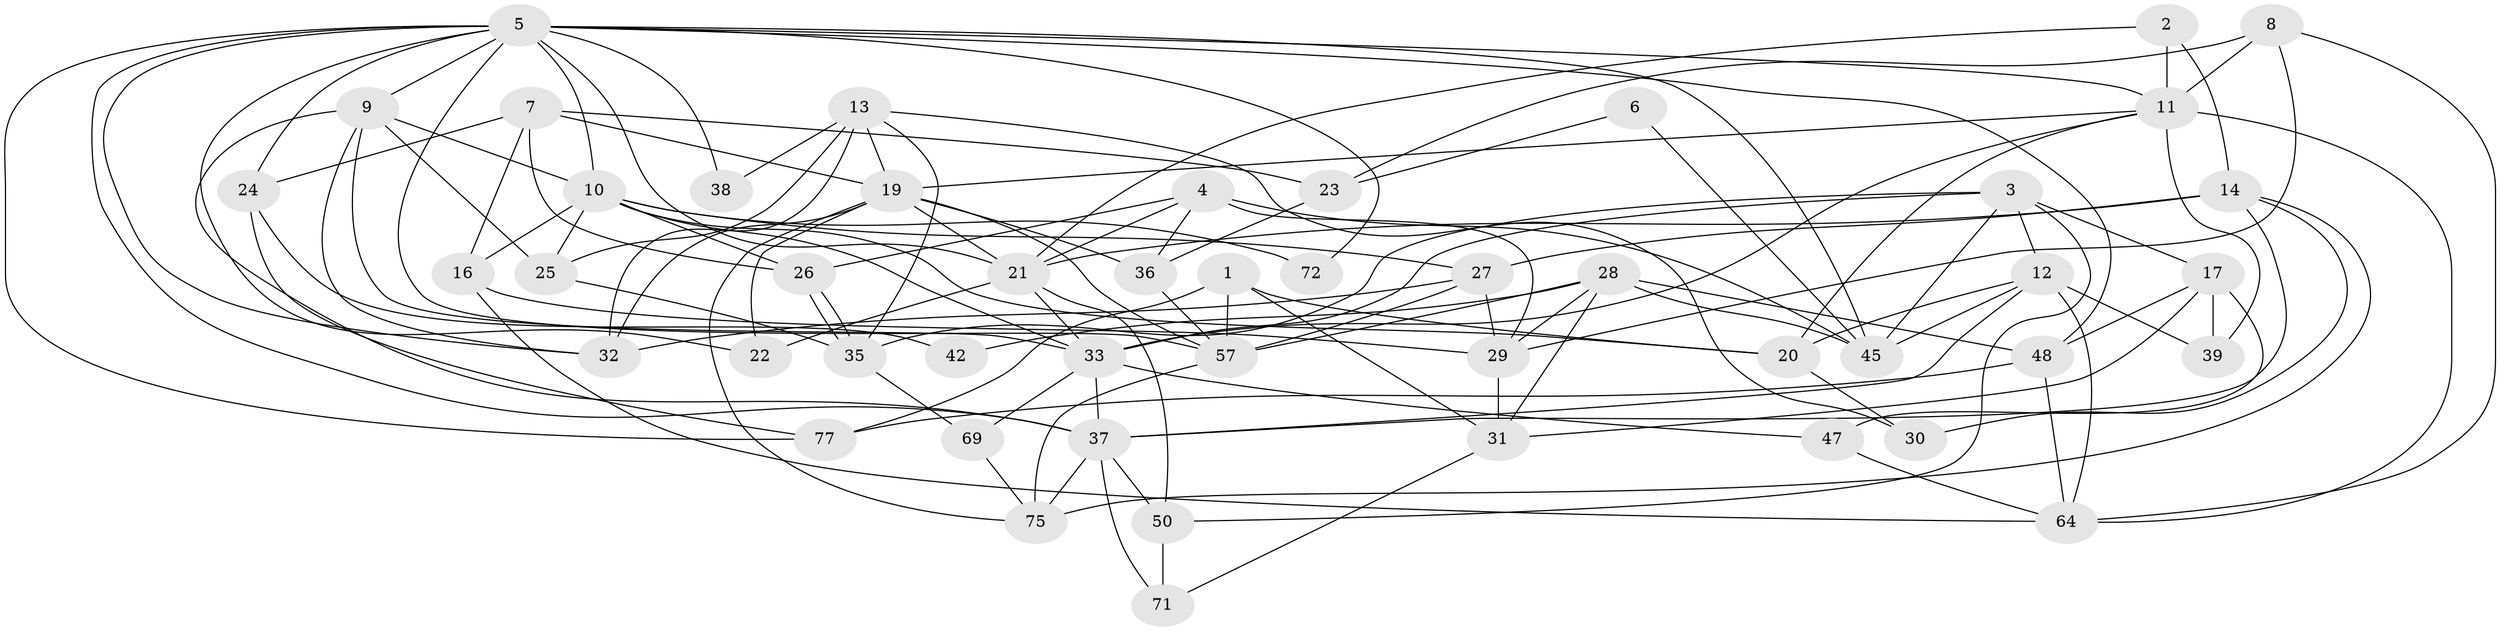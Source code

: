 // original degree distribution, {3: 0.2875, 4: 0.275, 5: 0.2125, 2: 0.1125, 6: 0.1, 12: 0.0125}
// Generated by graph-tools (version 1.1) at 2025/41/03/06/25 10:41:55]
// undirected, 48 vertices, 123 edges
graph export_dot {
graph [start="1"]
  node [color=gray90,style=filled];
  1 [super="+41"];
  2;
  3 [super="+18"];
  4 [super="+49"];
  5 [super="+56"];
  6;
  7 [super="+76"];
  8;
  9 [super="+43"];
  10 [super="+15"];
  11 [super="+70"];
  12 [super="+52"];
  13 [super="+60"];
  14 [super="+40"];
  16 [super="+51"];
  17 [super="+34"];
  19 [super="+80"];
  20 [super="+74"];
  21 [super="+66"];
  22;
  23 [super="+55"];
  24;
  25 [super="+61"];
  26;
  27 [super="+63"];
  28 [super="+46"];
  29 [super="+44"];
  30;
  31 [super="+68"];
  32 [super="+53"];
  33 [super="+58"];
  35;
  36 [super="+78"];
  37 [super="+54"];
  38;
  39;
  42;
  45 [super="+65"];
  47 [super="+67"];
  48 [super="+62"];
  50;
  57 [super="+59"];
  64 [super="+79"];
  69;
  71 [super="+73"];
  72;
  75;
  77;
  1 -- 57;
  1 -- 31;
  1 -- 20;
  1 -- 77;
  2 -- 21;
  2 -- 11 [weight=2];
  2 -- 14;
  3 -- 12;
  3 -- 33;
  3 -- 17;
  3 -- 50;
  3 -- 35;
  3 -- 45;
  4 -- 21;
  4 -- 26;
  4 -- 29;
  4 -- 45;
  4 -- 36;
  5 -- 21;
  5 -- 22;
  5 -- 77;
  5 -- 32;
  5 -- 37;
  5 -- 38;
  5 -- 72;
  5 -- 10;
  5 -- 11;
  5 -- 45;
  5 -- 48;
  5 -- 24;
  5 -- 57;
  5 -- 9;
  6 -- 45;
  6 -- 23;
  7 -- 19;
  7 -- 24;
  7 -- 16;
  7 -- 26;
  7 -- 23;
  8 -- 29;
  8 -- 11;
  8 -- 64;
  8 -- 23;
  9 -- 25;
  9 -- 32;
  9 -- 37;
  9 -- 10;
  9 -- 33;
  10 -- 33;
  10 -- 16;
  10 -- 26;
  10 -- 25 [weight=2];
  10 -- 20;
  10 -- 72;
  10 -- 27;
  11 -- 20;
  11 -- 64;
  11 -- 39;
  11 -- 19;
  11 -- 33;
  12 -- 37;
  12 -- 39;
  12 -- 45;
  12 -- 64;
  12 -- 20;
  13 -- 30;
  13 -- 38;
  13 -- 32;
  13 -- 25;
  13 -- 35;
  13 -- 19;
  14 -- 37;
  14 -- 21;
  14 -- 30;
  14 -- 75;
  14 -- 27;
  16 -- 29 [weight=2];
  16 -- 64;
  17 -- 48;
  17 -- 39;
  17 -- 47;
  17 -- 31;
  19 -- 75;
  19 -- 22;
  19 -- 32;
  19 -- 36;
  19 -- 21;
  19 -- 57;
  20 -- 30;
  21 -- 22;
  21 -- 33;
  21 -- 50;
  23 -- 36;
  24 -- 42;
  24 -- 77;
  25 -- 35;
  26 -- 35;
  26 -- 35;
  27 -- 32;
  27 -- 57;
  27 -- 29;
  28 -- 45;
  28 -- 57;
  28 -- 42;
  28 -- 48;
  28 -- 31;
  28 -- 29;
  29 -- 31;
  31 -- 71;
  33 -- 37;
  33 -- 69;
  33 -- 47;
  35 -- 69;
  36 -- 57;
  37 -- 50;
  37 -- 75;
  37 -- 71;
  47 -- 64 [weight=2];
  48 -- 77;
  48 -- 64;
  50 -- 71;
  57 -- 75;
  69 -- 75;
}
